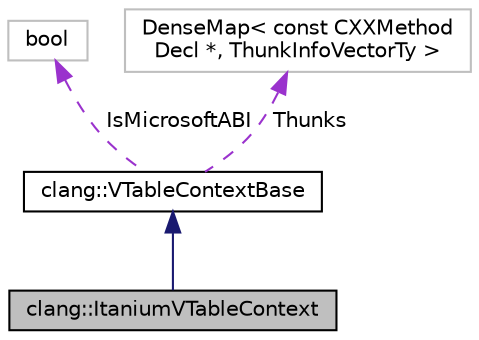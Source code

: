 digraph "clang::ItaniumVTableContext"
{
 // LATEX_PDF_SIZE
  bgcolor="transparent";
  edge [fontname="Helvetica",fontsize="10",labelfontname="Helvetica",labelfontsize="10"];
  node [fontname="Helvetica",fontsize="10",shape=record];
  Node1 [label="clang::ItaniumVTableContext",height=0.2,width=0.4,color="black", fillcolor="grey75", style="filled", fontcolor="black",tooltip=" "];
  Node2 -> Node1 [dir="back",color="midnightblue",fontsize="10",style="solid",fontname="Helvetica"];
  Node2 [label="clang::VTableContextBase",height=0.2,width=0.4,color="black",URL="$classclang_1_1VTableContextBase.html",tooltip=" "];
  Node3 -> Node2 [dir="back",color="darkorchid3",fontsize="10",style="dashed",label=" IsMicrosoftABI" ,fontname="Helvetica"];
  Node3 [label="bool",height=0.2,width=0.4,color="grey75",tooltip=" "];
  Node4 -> Node2 [dir="back",color="darkorchid3",fontsize="10",style="dashed",label=" Thunks" ,fontname="Helvetica"];
  Node4 [label="DenseMap\< const CXXMethod\lDecl *, ThunkInfoVectorTy \>",height=0.2,width=0.4,color="grey75",tooltip=" "];
}
